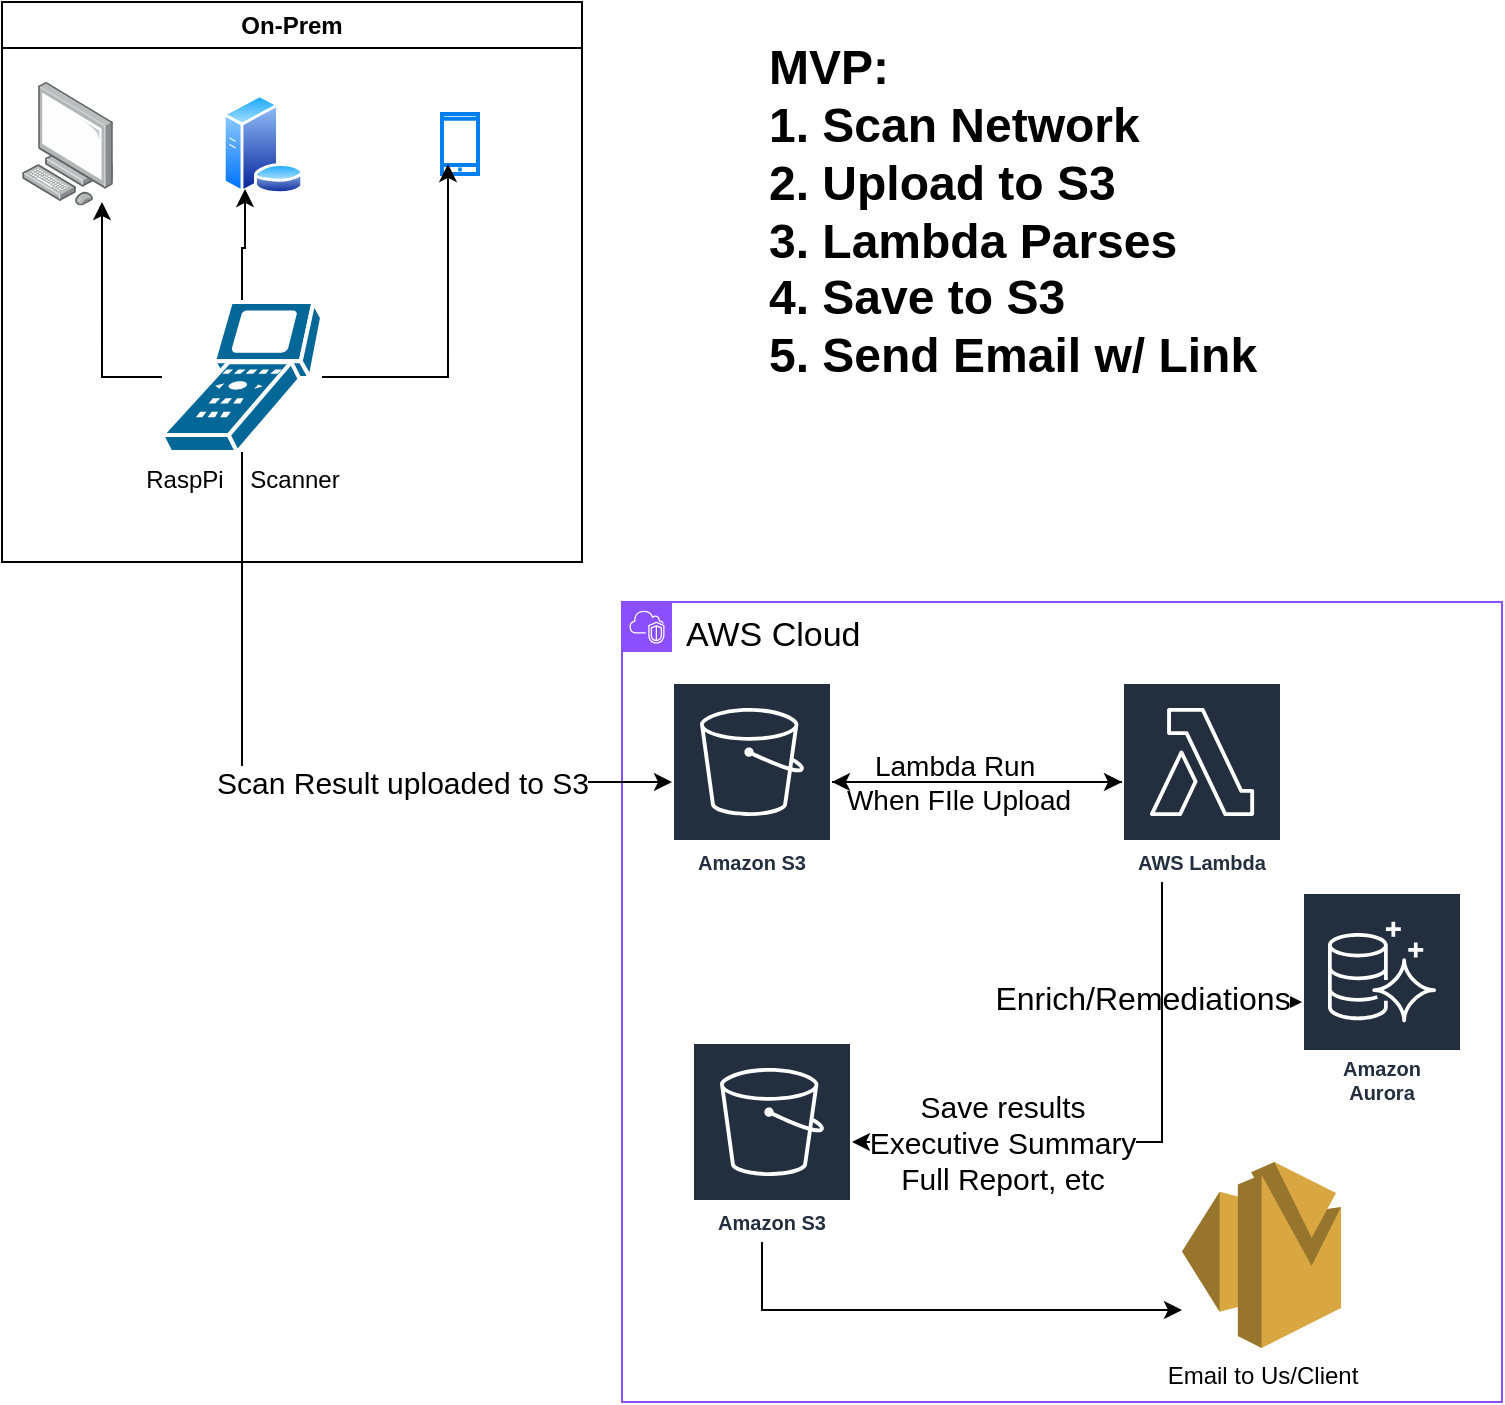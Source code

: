 <mxfile version="23.1.2" type="github">
  <diagram name="Page-1" id="Q1iSKxC4Lo8WG09ff5Kb">
    <mxGraphModel dx="1121" dy="734" grid="1" gridSize="10" guides="1" tooltips="1" connect="1" arrows="1" fold="1" page="1" pageScale="1" pageWidth="850" pageHeight="1100" math="0" shadow="0">
      <root>
        <mxCell id="0" />
        <mxCell id="1" parent="0" />
        <mxCell id="nl1dLuBVXzKRqtiI2CIb-1" value="On-Prem" style="swimlane;whiteSpace=wrap;html=1;" parent="1" vertex="1">
          <mxGeometry x="50" y="40" width="290" height="280" as="geometry" />
        </mxCell>
        <mxCell id="nl1dLuBVXzKRqtiI2CIb-2" value="" style="image;points=[];aspect=fixed;html=1;align=center;shadow=0;dashed=0;image=img/lib/allied_telesis/computer_and_terminals/Personal_Computer.svg;" parent="nl1dLuBVXzKRqtiI2CIb-1" vertex="1">
          <mxGeometry x="10" y="40" width="45.6" height="61.8" as="geometry" />
        </mxCell>
        <mxCell id="nl1dLuBVXzKRqtiI2CIb-4" value="" style="image;aspect=fixed;perimeter=ellipsePerimeter;html=1;align=center;shadow=0;dashed=0;spacingTop=3;image=img/lib/active_directory/database_server.svg;" parent="nl1dLuBVXzKRqtiI2CIb-1" vertex="1">
          <mxGeometry x="110" y="46" width="41" height="50" as="geometry" />
        </mxCell>
        <mxCell id="nl1dLuBVXzKRqtiI2CIb-7" style="edgeStyle=orthogonalEdgeStyle;rounded=0;orthogonalLoop=1;jettySize=auto;html=1;entryX=0.25;entryY=1;entryDx=0;entryDy=0;" parent="nl1dLuBVXzKRqtiI2CIb-1" source="nl1dLuBVXzKRqtiI2CIb-5" target="nl1dLuBVXzKRqtiI2CIb-4" edge="1">
          <mxGeometry relative="1" as="geometry" />
        </mxCell>
        <mxCell id="nl1dLuBVXzKRqtiI2CIb-6" style="edgeStyle=orthogonalEdgeStyle;rounded=0;orthogonalLoop=1;jettySize=auto;html=1;entryX=0.877;entryY=0.971;entryDx=0;entryDy=0;entryPerimeter=0;" parent="nl1dLuBVXzKRqtiI2CIb-1" source="nl1dLuBVXzKRqtiI2CIb-5" target="nl1dLuBVXzKRqtiI2CIb-2" edge="1">
          <mxGeometry relative="1" as="geometry" />
        </mxCell>
        <mxCell id="nl1dLuBVXzKRqtiI2CIb-8" value="" style="html=1;verticalLabelPosition=bottom;align=center;labelBackgroundColor=#ffffff;verticalAlign=top;strokeWidth=2;strokeColor=#0080F0;shadow=0;dashed=0;shape=mxgraph.ios7.icons.smartphone;" parent="nl1dLuBVXzKRqtiI2CIb-1" vertex="1">
          <mxGeometry x="220" y="56" width="18" height="30" as="geometry" />
        </mxCell>
        <mxCell id="nl1dLuBVXzKRqtiI2CIb-9" style="edgeStyle=orthogonalEdgeStyle;rounded=0;orthogonalLoop=1;jettySize=auto;html=1;entryX=0.167;entryY=0.833;entryDx=0;entryDy=0;entryPerimeter=0;" parent="nl1dLuBVXzKRqtiI2CIb-1" source="nl1dLuBVXzKRqtiI2CIb-5" target="nl1dLuBVXzKRqtiI2CIb-8" edge="1">
          <mxGeometry relative="1" as="geometry" />
        </mxCell>
        <mxCell id="nl1dLuBVXzKRqtiI2CIb-5" value="RaspPi&amp;nbsp; &amp;nbsp; Scanner" style="shape=mxgraph.cisco.computers_and_peripherals.scanner;html=1;pointerEvents=1;dashed=0;fillColor=#036897;strokeColor=#ffffff;strokeWidth=2;verticalLabelPosition=bottom;verticalAlign=top;align=center;outlineConnect=0;" parent="nl1dLuBVXzKRqtiI2CIb-1" vertex="1">
          <mxGeometry x="80" y="150" width="80" height="75" as="geometry" />
        </mxCell>
        <mxCell id="nl1dLuBVXzKRqtiI2CIb-10" value="&lt;font color=&quot;#000000&quot; style=&quot;font-size: 17px;&quot;&gt;AWS Cloud&lt;/font&gt;" style="points=[[0,0],[0.25,0],[0.5,0],[0.75,0],[1,0],[1,0.25],[1,0.5],[1,0.75],[1,1],[0.75,1],[0.5,1],[0.25,1],[0,1],[0,0.75],[0,0.5],[0,0.25]];outlineConnect=0;gradientColor=none;html=1;whiteSpace=wrap;fontSize=12;fontStyle=0;container=1;pointerEvents=0;collapsible=0;recursiveResize=0;shape=mxgraph.aws4.group;grIcon=mxgraph.aws4.group_vpc2;strokeColor=#8C4FFF;fillColor=none;verticalAlign=top;align=left;spacingLeft=30;fontColor=#AAB7B8;dashed=0;" parent="1" vertex="1">
          <mxGeometry x="360" y="340" width="440" height="400" as="geometry" />
        </mxCell>
        <mxCell id="nl1dLuBVXzKRqtiI2CIb-19" style="edgeStyle=orthogonalEdgeStyle;rounded=0;orthogonalLoop=1;jettySize=auto;html=1;" parent="nl1dLuBVXzKRqtiI2CIb-10" source="nl1dLuBVXzKRqtiI2CIb-14" target="nl1dLuBVXzKRqtiI2CIb-18" edge="1">
          <mxGeometry relative="1" as="geometry" />
        </mxCell>
        <mxCell id="nl1dLuBVXzKRqtiI2CIb-20" value="&lt;font style=&quot;font-size: 14px;&quot;&gt;Lambda Run&amp;nbsp;&lt;br style=&quot;font-size: 14px;&quot;&gt;When FIle Upload&lt;/font&gt;" style="edgeLabel;html=1;align=center;verticalAlign=middle;resizable=0;points=[];fontSize=14;" parent="nl1dLuBVXzKRqtiI2CIb-19" vertex="1" connectable="0">
          <mxGeometry x="-0.28" y="2" relative="1" as="geometry">
            <mxPoint x="11" y="2" as="offset" />
          </mxGeometry>
        </mxCell>
        <mxCell id="nl1dLuBVXzKRqtiI2CIb-14" value="Amazon S3" style="sketch=0;outlineConnect=0;fontColor=#232F3E;gradientColor=none;strokeColor=#ffffff;fillColor=#232F3E;dashed=0;verticalLabelPosition=middle;verticalAlign=bottom;align=center;html=1;whiteSpace=wrap;fontSize=10;fontStyle=1;spacing=3;shape=mxgraph.aws4.productIcon;prIcon=mxgraph.aws4.s3;" parent="nl1dLuBVXzKRqtiI2CIb-10" vertex="1">
          <mxGeometry x="25" y="40" width="80" height="100" as="geometry" />
        </mxCell>
        <mxCell id="nl1dLuBVXzKRqtiI2CIb-21" value="" style="edgeStyle=orthogonalEdgeStyle;rounded=0;orthogonalLoop=1;jettySize=auto;html=1;" parent="nl1dLuBVXzKRqtiI2CIb-10" source="nl1dLuBVXzKRqtiI2CIb-18" target="nl1dLuBVXzKRqtiI2CIb-14" edge="1">
          <mxGeometry relative="1" as="geometry" />
        </mxCell>
        <mxCell id="SEV0nu3-5B0RSl3-wltB-4" value="&lt;font style=&quot;font-size: 16px;&quot;&gt;Enrich/Remediations&lt;/font&gt;" style="edgeStyle=orthogonalEdgeStyle;rounded=0;orthogonalLoop=1;jettySize=auto;html=1;" edge="1" parent="nl1dLuBVXzKRqtiI2CIb-10" source="nl1dLuBVXzKRqtiI2CIb-18" target="SEV0nu3-5B0RSl3-wltB-1">
          <mxGeometry x="-0.108" y="-10" relative="1" as="geometry">
            <Array as="points">
              <mxPoint x="270" y="200" />
            </Array>
            <mxPoint as="offset" />
          </mxGeometry>
        </mxCell>
        <mxCell id="SEV0nu3-5B0RSl3-wltB-8" style="edgeStyle=orthogonalEdgeStyle;rounded=0;orthogonalLoop=1;jettySize=auto;html=1;" edge="1" parent="nl1dLuBVXzKRqtiI2CIb-10" source="nl1dLuBVXzKRqtiI2CIb-18" target="SEV0nu3-5B0RSl3-wltB-5">
          <mxGeometry relative="1" as="geometry">
            <Array as="points">
              <mxPoint x="270" y="270" />
            </Array>
          </mxGeometry>
        </mxCell>
        <mxCell id="SEV0nu3-5B0RSl3-wltB-9" value="Save results&lt;br style=&quot;font-size: 15px;&quot;&gt;Executive Summary&lt;br style=&quot;font-size: 15px;&quot;&gt;Full Report, etc" style="edgeLabel;html=1;align=center;verticalAlign=middle;resizable=0;points=[];fontSize=15;" vertex="1" connectable="0" parent="SEV0nu3-5B0RSl3-wltB-8">
          <mxGeometry x="0.298" y="1" relative="1" as="geometry">
            <mxPoint x="-25" y="-1" as="offset" />
          </mxGeometry>
        </mxCell>
        <mxCell id="nl1dLuBVXzKRqtiI2CIb-18" value="AWS Lambda" style="sketch=0;outlineConnect=0;fontColor=#232F3E;gradientColor=none;strokeColor=#ffffff;fillColor=#232F3E;dashed=0;verticalLabelPosition=middle;verticalAlign=bottom;align=center;html=1;whiteSpace=wrap;fontSize=10;fontStyle=1;spacing=3;shape=mxgraph.aws4.productIcon;prIcon=mxgraph.aws4.lambda;" parent="nl1dLuBVXzKRqtiI2CIb-10" vertex="1">
          <mxGeometry x="250" y="40" width="80" height="100" as="geometry" />
        </mxCell>
        <mxCell id="SEV0nu3-5B0RSl3-wltB-1" value="Amazon&#xa;Aurora" style="sketch=0;outlineConnect=0;fontColor=#232F3E;gradientColor=none;strokeColor=#ffffff;fillColor=#232F3E;dashed=0;verticalLabelPosition=middle;verticalAlign=bottom;align=center;html=1;whiteSpace=wrap;fontSize=10;fontStyle=1;spacing=3;shape=mxgraph.aws4.productIcon;prIcon=mxgraph.aws4.aurora;" vertex="1" parent="nl1dLuBVXzKRqtiI2CIb-10">
          <mxGeometry x="340" y="145" width="80" height="110" as="geometry" />
        </mxCell>
        <mxCell id="SEV0nu3-5B0RSl3-wltB-12" style="edgeStyle=orthogonalEdgeStyle;rounded=0;orthogonalLoop=1;jettySize=auto;html=1;" edge="1" parent="nl1dLuBVXzKRqtiI2CIb-10" source="SEV0nu3-5B0RSl3-wltB-5" target="SEV0nu3-5B0RSl3-wltB-11">
          <mxGeometry relative="1" as="geometry">
            <Array as="points">
              <mxPoint x="70" y="354" />
            </Array>
          </mxGeometry>
        </mxCell>
        <mxCell id="SEV0nu3-5B0RSl3-wltB-5" value="Amazon S3" style="sketch=0;outlineConnect=0;fontColor=#232F3E;gradientColor=none;strokeColor=#ffffff;fillColor=#232F3E;dashed=0;verticalLabelPosition=middle;verticalAlign=bottom;align=center;html=1;whiteSpace=wrap;fontSize=10;fontStyle=1;spacing=3;shape=mxgraph.aws4.productIcon;prIcon=mxgraph.aws4.s3;" vertex="1" parent="nl1dLuBVXzKRqtiI2CIb-10">
          <mxGeometry x="35" y="220" width="80" height="100" as="geometry" />
        </mxCell>
        <mxCell id="SEV0nu3-5B0RSl3-wltB-11" value="Email to Us/Client" style="outlineConnect=0;dashed=0;verticalLabelPosition=bottom;verticalAlign=top;align=center;html=1;shape=mxgraph.aws3.ses;fillColor=#D9A741;gradientColor=none;" vertex="1" parent="nl1dLuBVXzKRqtiI2CIb-10">
          <mxGeometry x="280" y="280" width="79.5" height="93" as="geometry" />
        </mxCell>
        <mxCell id="nl1dLuBVXzKRqtiI2CIb-15" style="edgeStyle=orthogonalEdgeStyle;rounded=0;orthogonalLoop=1;jettySize=auto;html=1;" parent="1" source="nl1dLuBVXzKRqtiI2CIb-5" target="nl1dLuBVXzKRqtiI2CIb-14" edge="1">
          <mxGeometry relative="1" as="geometry">
            <Array as="points">
              <mxPoint x="170" y="430" />
            </Array>
          </mxGeometry>
        </mxCell>
        <mxCell id="nl1dLuBVXzKRqtiI2CIb-16" value="&lt;font style=&quot;font-size: 15px;&quot;&gt;Scan Result uploaded to S3&lt;/font&gt;" style="edgeLabel;html=1;align=center;verticalAlign=middle;resizable=0;points=[];" parent="nl1dLuBVXzKRqtiI2CIb-15" vertex="1" connectable="0">
          <mxGeometry x="-0.09" y="4" relative="1" as="geometry">
            <mxPoint x="72" y="4" as="offset" />
          </mxGeometry>
        </mxCell>
        <mxCell id="SEV0nu3-5B0RSl3-wltB-10" value="&lt;div style=&quot;text-align: left; font-size: 24px;&quot;&gt;&lt;span style=&quot;background-color: initial;&quot;&gt;&lt;font style=&quot;font-size: 24px;&quot;&gt;&lt;b style=&quot;&quot;&gt;MVP:&lt;/b&gt;&lt;/font&gt;&lt;/span&gt;&lt;/div&gt;&lt;div style=&quot;text-align: left; font-size: 24px;&quot;&gt;&lt;span style=&quot;background-color: initial;&quot;&gt;&lt;font style=&quot;font-size: 24px;&quot;&gt;&lt;b&gt;1. Scan Network&lt;/b&gt;&lt;/font&gt;&lt;/span&gt;&lt;/div&gt;&lt;div style=&quot;text-align: left; font-size: 24px;&quot;&gt;&lt;span style=&quot;background-color: initial;&quot;&gt;&lt;font style=&quot;font-size: 24px;&quot;&gt;&lt;b&gt;2. Upload to S3&lt;/b&gt;&lt;/font&gt;&lt;/span&gt;&lt;/div&gt;&lt;div style=&quot;text-align: left; font-size: 24px;&quot;&gt;&lt;span style=&quot;background-color: initial;&quot;&gt;&lt;font style=&quot;font-size: 24px;&quot;&gt;&lt;b&gt;3. Lambda Parses&lt;/b&gt;&lt;/font&gt;&lt;/span&gt;&lt;/div&gt;&lt;div style=&quot;text-align: left; font-size: 24px;&quot;&gt;&lt;span style=&quot;background-color: initial;&quot;&gt;&lt;font style=&quot;font-size: 24px;&quot;&gt;&lt;b&gt;4. Save to S3&lt;/b&gt;&lt;/font&gt;&lt;/span&gt;&lt;/div&gt;&lt;div style=&quot;text-align: left; font-size: 24px;&quot;&gt;&lt;span style=&quot;background-color: initial;&quot;&gt;&lt;font style=&quot;font-size: 24px;&quot;&gt;&lt;b style=&quot;&quot;&gt;5. Send Email w/ Link&lt;/b&gt;&lt;/font&gt;&lt;/span&gt;&lt;/div&gt;" style="text;html=1;align=center;verticalAlign=middle;resizable=0;points=[];autosize=1;strokeColor=none;fillColor=none;" vertex="1" parent="1">
          <mxGeometry x="420" y="50" width="270" height="190" as="geometry" />
        </mxCell>
      </root>
    </mxGraphModel>
  </diagram>
</mxfile>
